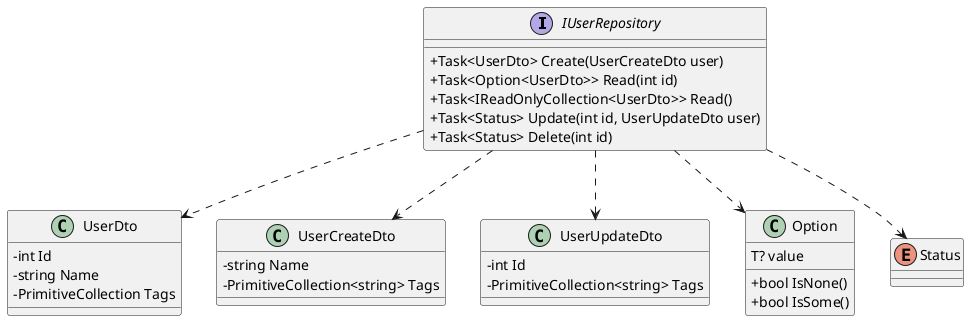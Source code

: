 @startuml
skinparam classAttributeIconSize 0

interface IUserRepository {
  + Task<UserDto> Create(UserCreateDto user)
  + Task<Option<UserDto>> Read(int id)
  + Task<IReadOnlyCollection<UserDto>> Read()
  + Task<Status> Update(int id, UserUpdateDto user)
  + Task<Status> Delete(int id)
}

class UserDto {
  - int Id
  - string Name
  - PrimitiveCollection Tags
}

class UserCreateDto {
  - string Name
  - PrimitiveCollection<string> Tags
}

class UserUpdateDto {
  - int Id
  - PrimitiveCollection<string> Tags
}

class Option {
  T? value

  + bool IsNone()
  + bool IsSome()
}

enum Status

IUserRepository ..> UserCreateDto
IUserRepository ..> UserDto
IUserRepository ..> UserUpdateDto
IUserRepository ..> Option
IUserRepository ..> Status

@enduml
